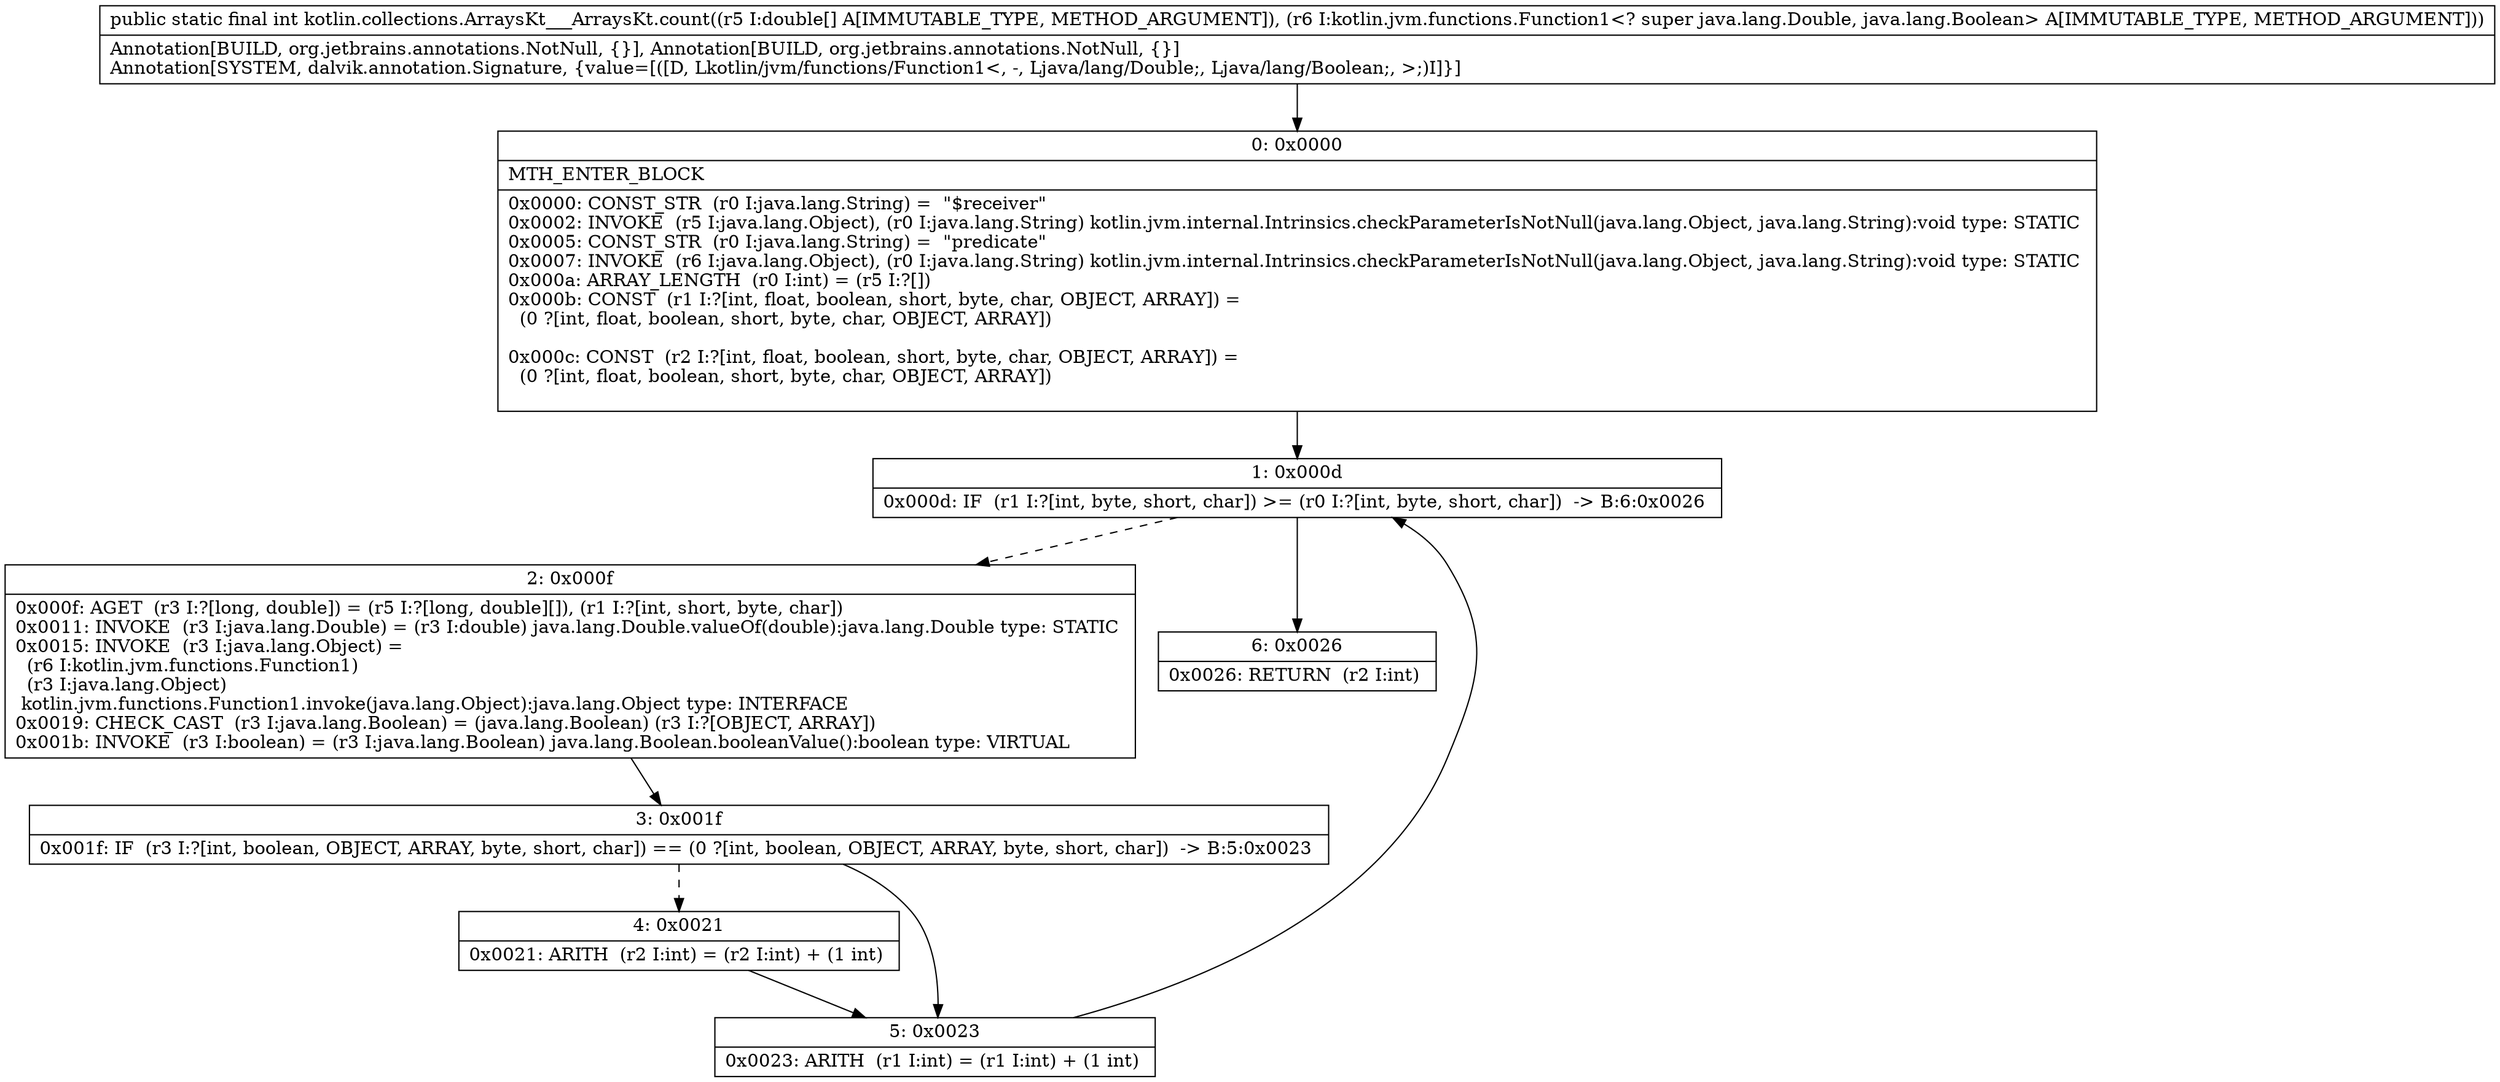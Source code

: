 digraph "CFG forkotlin.collections.ArraysKt___ArraysKt.count([DLkotlin\/jvm\/functions\/Function1;)I" {
Node_0 [shape=record,label="{0\:\ 0x0000|MTH_ENTER_BLOCK\l|0x0000: CONST_STR  (r0 I:java.lang.String) =  \"$receiver\" \l0x0002: INVOKE  (r5 I:java.lang.Object), (r0 I:java.lang.String) kotlin.jvm.internal.Intrinsics.checkParameterIsNotNull(java.lang.Object, java.lang.String):void type: STATIC \l0x0005: CONST_STR  (r0 I:java.lang.String) =  \"predicate\" \l0x0007: INVOKE  (r6 I:java.lang.Object), (r0 I:java.lang.String) kotlin.jvm.internal.Intrinsics.checkParameterIsNotNull(java.lang.Object, java.lang.String):void type: STATIC \l0x000a: ARRAY_LENGTH  (r0 I:int) = (r5 I:?[]) \l0x000b: CONST  (r1 I:?[int, float, boolean, short, byte, char, OBJECT, ARRAY]) = \l  (0 ?[int, float, boolean, short, byte, char, OBJECT, ARRAY])\l \l0x000c: CONST  (r2 I:?[int, float, boolean, short, byte, char, OBJECT, ARRAY]) = \l  (0 ?[int, float, boolean, short, byte, char, OBJECT, ARRAY])\l \l}"];
Node_1 [shape=record,label="{1\:\ 0x000d|0x000d: IF  (r1 I:?[int, byte, short, char]) \>= (r0 I:?[int, byte, short, char])  \-\> B:6:0x0026 \l}"];
Node_2 [shape=record,label="{2\:\ 0x000f|0x000f: AGET  (r3 I:?[long, double]) = (r5 I:?[long, double][]), (r1 I:?[int, short, byte, char]) \l0x0011: INVOKE  (r3 I:java.lang.Double) = (r3 I:double) java.lang.Double.valueOf(double):java.lang.Double type: STATIC \l0x0015: INVOKE  (r3 I:java.lang.Object) = \l  (r6 I:kotlin.jvm.functions.Function1)\l  (r3 I:java.lang.Object)\l kotlin.jvm.functions.Function1.invoke(java.lang.Object):java.lang.Object type: INTERFACE \l0x0019: CHECK_CAST  (r3 I:java.lang.Boolean) = (java.lang.Boolean) (r3 I:?[OBJECT, ARRAY]) \l0x001b: INVOKE  (r3 I:boolean) = (r3 I:java.lang.Boolean) java.lang.Boolean.booleanValue():boolean type: VIRTUAL \l}"];
Node_3 [shape=record,label="{3\:\ 0x001f|0x001f: IF  (r3 I:?[int, boolean, OBJECT, ARRAY, byte, short, char]) == (0 ?[int, boolean, OBJECT, ARRAY, byte, short, char])  \-\> B:5:0x0023 \l}"];
Node_4 [shape=record,label="{4\:\ 0x0021|0x0021: ARITH  (r2 I:int) = (r2 I:int) + (1 int) \l}"];
Node_5 [shape=record,label="{5\:\ 0x0023|0x0023: ARITH  (r1 I:int) = (r1 I:int) + (1 int) \l}"];
Node_6 [shape=record,label="{6\:\ 0x0026|0x0026: RETURN  (r2 I:int) \l}"];
MethodNode[shape=record,label="{public static final int kotlin.collections.ArraysKt___ArraysKt.count((r5 I:double[] A[IMMUTABLE_TYPE, METHOD_ARGUMENT]), (r6 I:kotlin.jvm.functions.Function1\<? super java.lang.Double, java.lang.Boolean\> A[IMMUTABLE_TYPE, METHOD_ARGUMENT]))  | Annotation[BUILD, org.jetbrains.annotations.NotNull, \{\}], Annotation[BUILD, org.jetbrains.annotations.NotNull, \{\}]\lAnnotation[SYSTEM, dalvik.annotation.Signature, \{value=[([D, Lkotlin\/jvm\/functions\/Function1\<, \-, Ljava\/lang\/Double;, Ljava\/lang\/Boolean;, \>;)I]\}]\l}"];
MethodNode -> Node_0;
Node_0 -> Node_1;
Node_1 -> Node_2[style=dashed];
Node_1 -> Node_6;
Node_2 -> Node_3;
Node_3 -> Node_4[style=dashed];
Node_3 -> Node_5;
Node_4 -> Node_5;
Node_5 -> Node_1;
}


